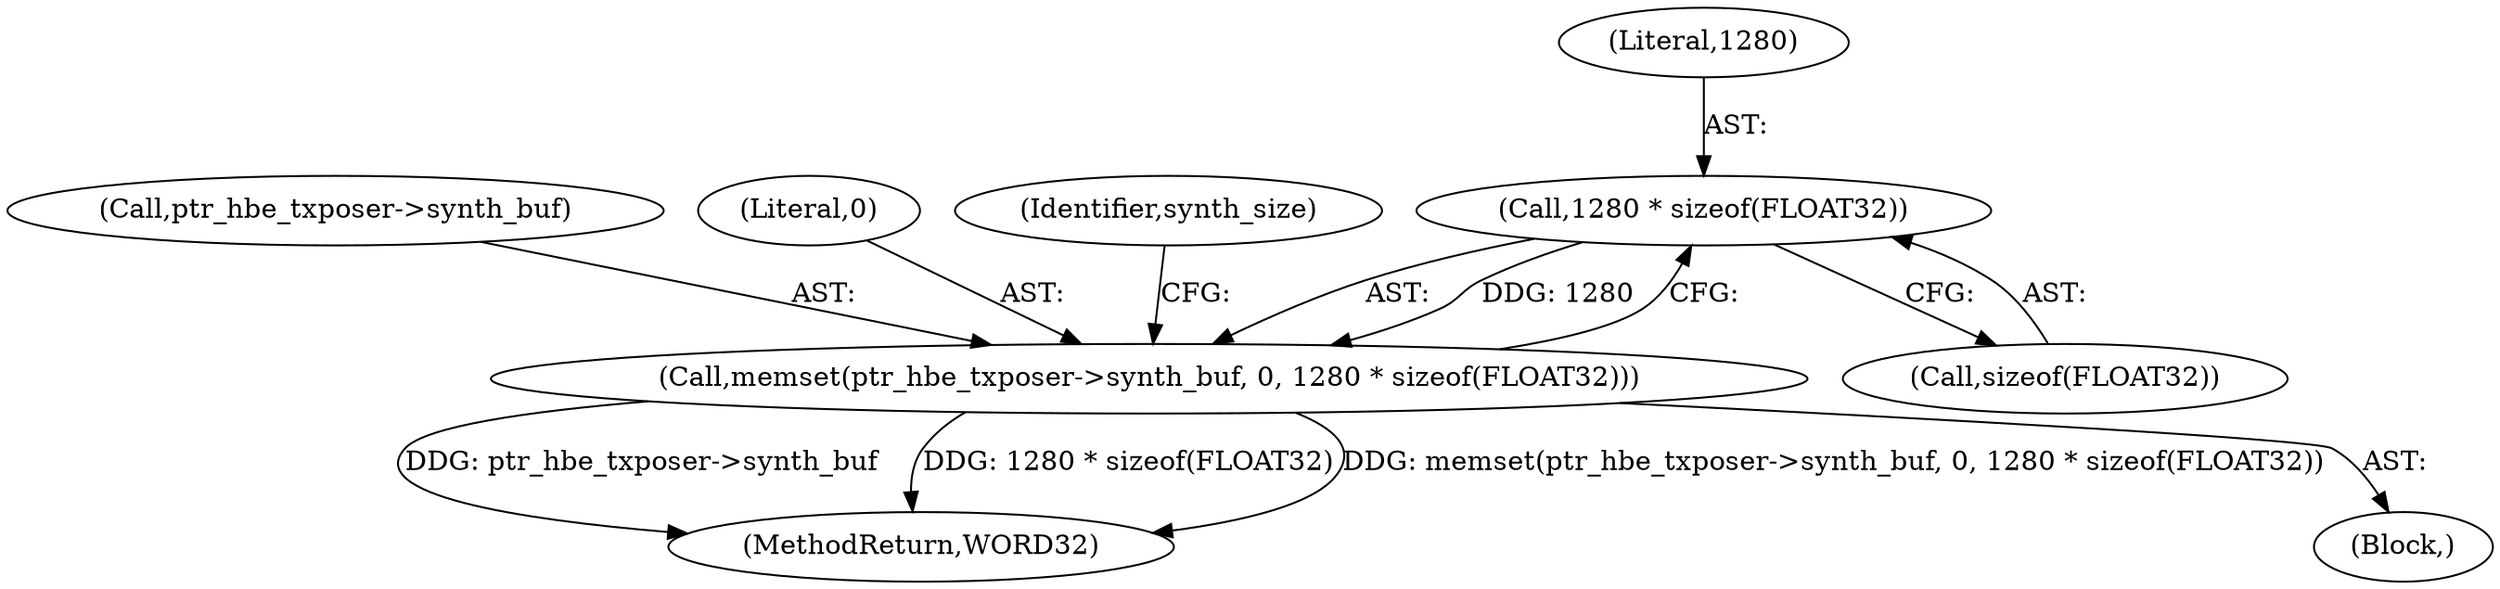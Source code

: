 digraph "0_Android_04e8cd58f075bec5892e369c8deebca9c67e855c_4@API" {
"1000218" [label="(Call,1280 * sizeof(FLOAT32))"];
"1000213" [label="(Call,memset(ptr_hbe_txposer->synth_buf, 0, 1280 * sizeof(FLOAT32)))"];
"1000218" [label="(Call,1280 * sizeof(FLOAT32))"];
"1000214" [label="(Call,ptr_hbe_txposer->synth_buf)"];
"1000591" [label="(MethodReturn,WORD32)"];
"1000213" [label="(Call,memset(ptr_hbe_txposer->synth_buf, 0, 1280 * sizeof(FLOAT32)))"];
"1000220" [label="(Call,sizeof(FLOAT32))"];
"1000219" [label="(Literal,1280)"];
"1000217" [label="(Literal,0)"];
"1000223" [label="(Identifier,synth_size)"];
"1000114" [label="(Block,)"];
"1000218" -> "1000213"  [label="AST: "];
"1000218" -> "1000220"  [label="CFG: "];
"1000219" -> "1000218"  [label="AST: "];
"1000220" -> "1000218"  [label="AST: "];
"1000213" -> "1000218"  [label="CFG: "];
"1000218" -> "1000213"  [label="DDG: 1280"];
"1000213" -> "1000114"  [label="AST: "];
"1000214" -> "1000213"  [label="AST: "];
"1000217" -> "1000213"  [label="AST: "];
"1000223" -> "1000213"  [label="CFG: "];
"1000213" -> "1000591"  [label="DDG: ptr_hbe_txposer->synth_buf"];
"1000213" -> "1000591"  [label="DDG: 1280 * sizeof(FLOAT32)"];
"1000213" -> "1000591"  [label="DDG: memset(ptr_hbe_txposer->synth_buf, 0, 1280 * sizeof(FLOAT32))"];
}
